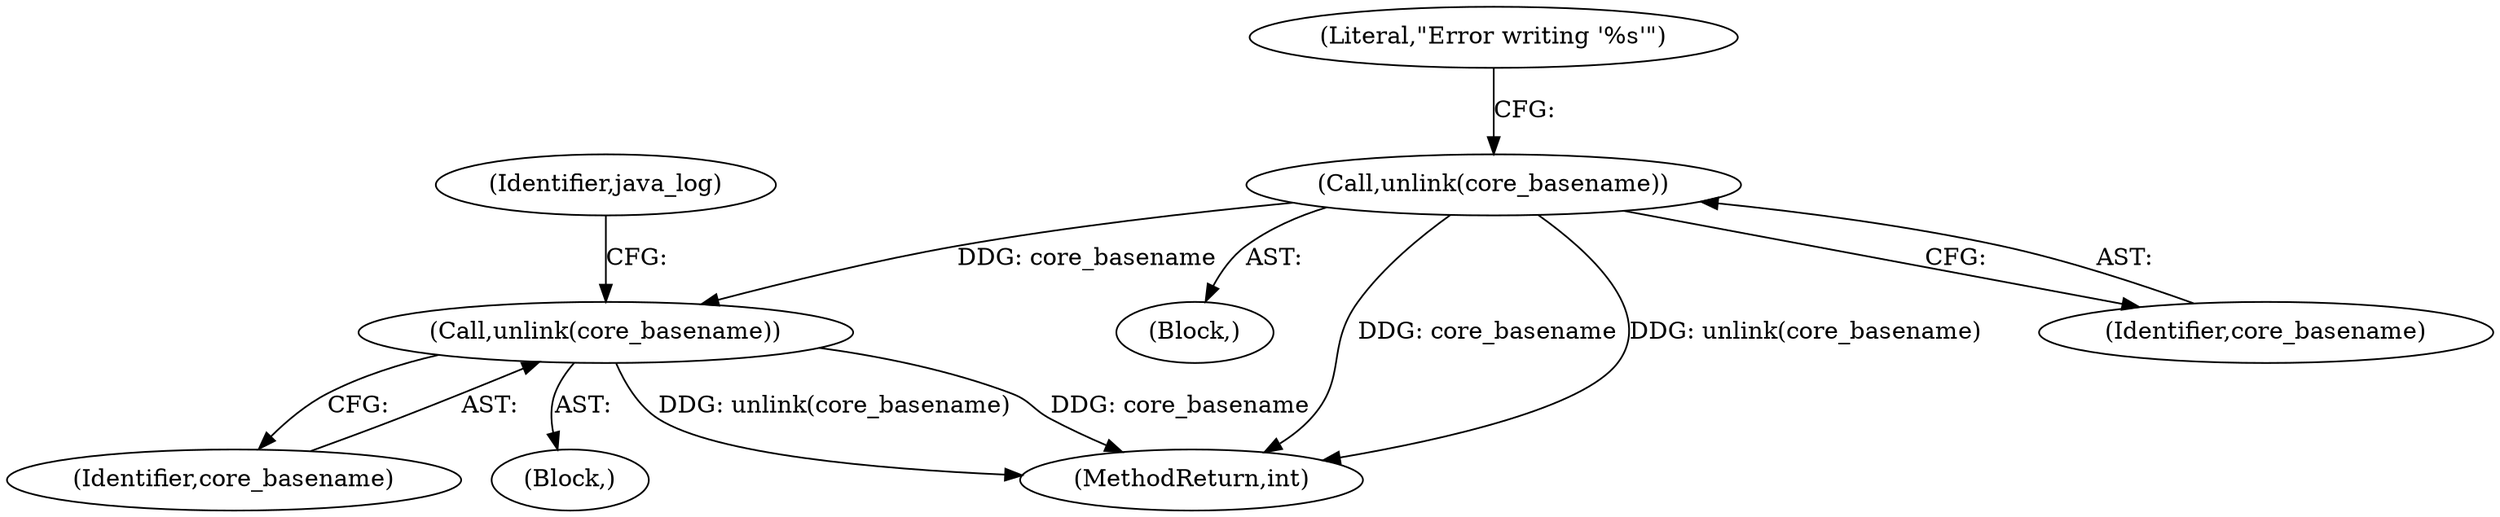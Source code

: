 digraph "0_abrt_4f2c1ddd3e3b81d2d5146b883115371f1cada9f9@API" {
"1000928" [label="(Call,unlink(core_basename))"];
"1000958" [label="(Call,unlink(core_basename))"];
"1000925" [label="(Block,)"];
"1000959" [label="(Identifier,core_basename)"];
"1000955" [label="(Block,)"];
"1000931" [label="(Literal,\"Error writing '%s'\")"];
"1001171" [label="(MethodReturn,int)"];
"1000929" [label="(Identifier,core_basename)"];
"1000963" [label="(Identifier,java_log)"];
"1000958" [label="(Call,unlink(core_basename))"];
"1000928" [label="(Call,unlink(core_basename))"];
"1000928" -> "1000925"  [label="AST: "];
"1000928" -> "1000929"  [label="CFG: "];
"1000929" -> "1000928"  [label="AST: "];
"1000931" -> "1000928"  [label="CFG: "];
"1000928" -> "1001171"  [label="DDG: core_basename"];
"1000928" -> "1001171"  [label="DDG: unlink(core_basename)"];
"1000928" -> "1000958"  [label="DDG: core_basename"];
"1000958" -> "1000955"  [label="AST: "];
"1000958" -> "1000959"  [label="CFG: "];
"1000959" -> "1000958"  [label="AST: "];
"1000963" -> "1000958"  [label="CFG: "];
"1000958" -> "1001171"  [label="DDG: unlink(core_basename)"];
"1000958" -> "1001171"  [label="DDG: core_basename"];
}

